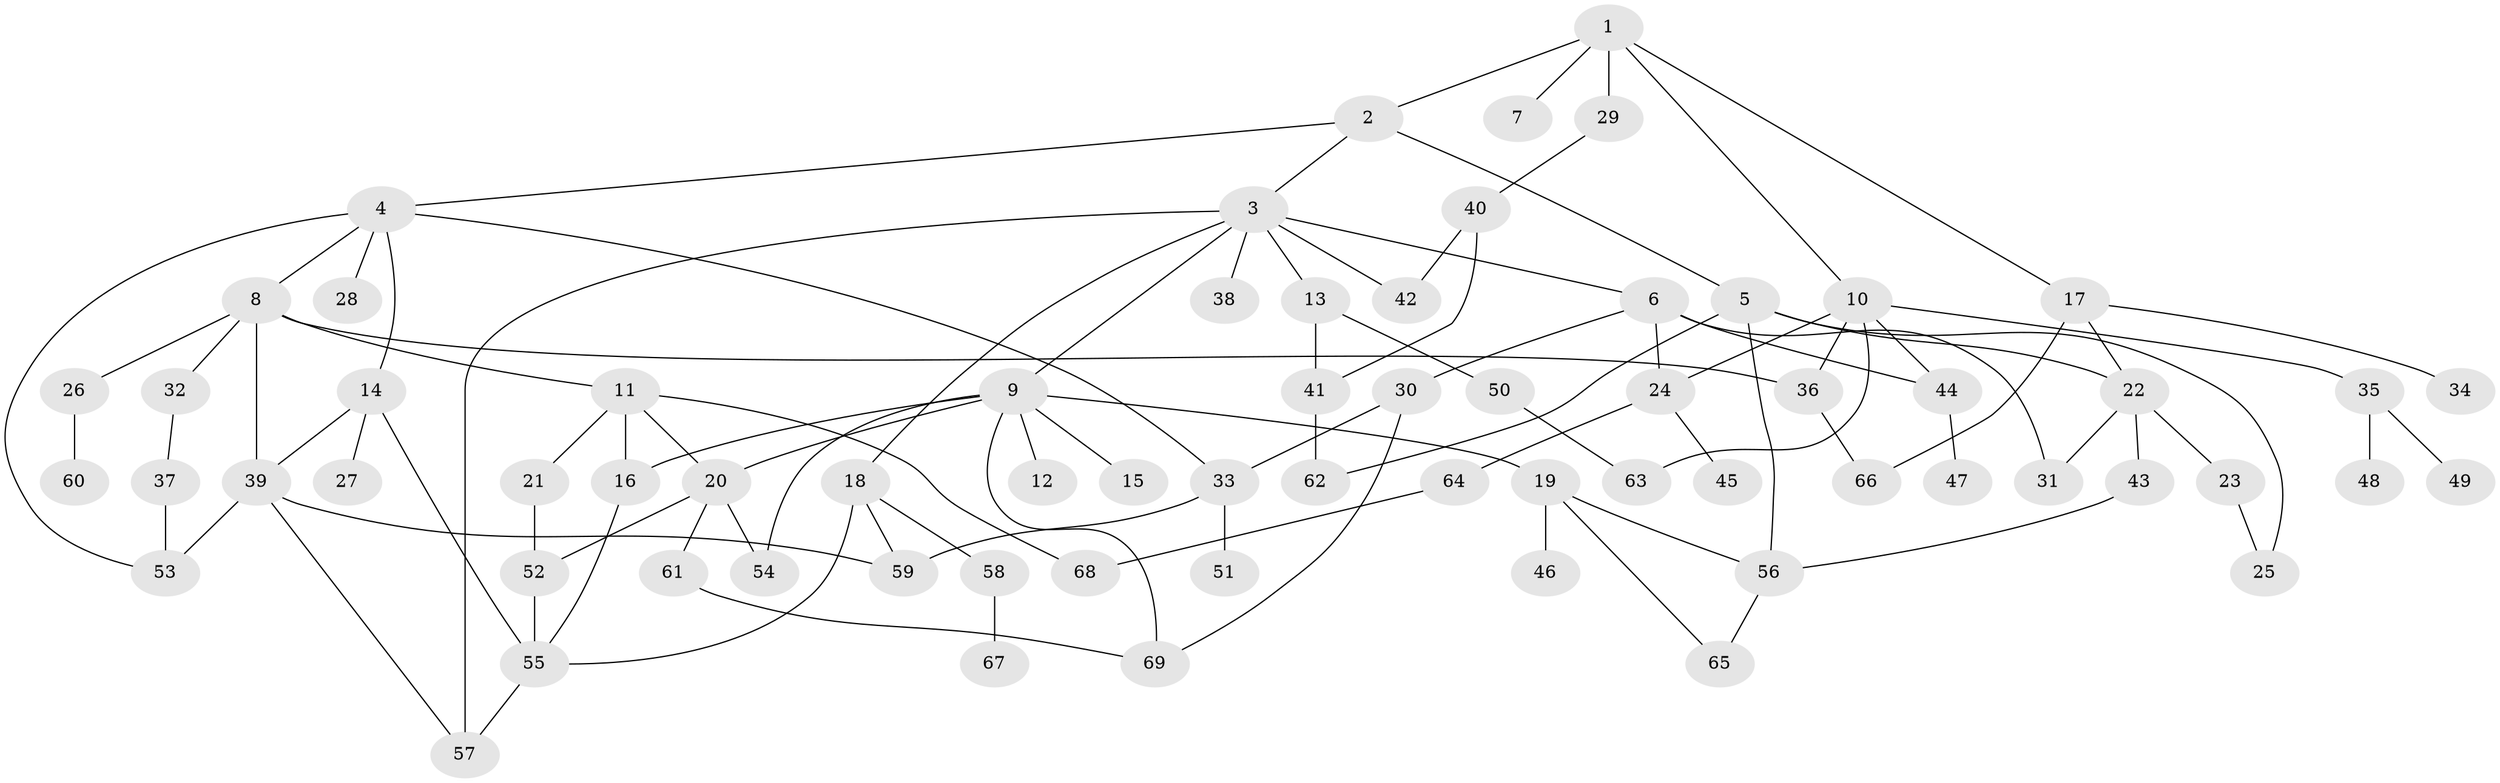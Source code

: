 // Generated by graph-tools (version 1.1) at 2025/34/03/09/25 02:34:04]
// undirected, 69 vertices, 100 edges
graph export_dot {
graph [start="1"]
  node [color=gray90,style=filled];
  1;
  2;
  3;
  4;
  5;
  6;
  7;
  8;
  9;
  10;
  11;
  12;
  13;
  14;
  15;
  16;
  17;
  18;
  19;
  20;
  21;
  22;
  23;
  24;
  25;
  26;
  27;
  28;
  29;
  30;
  31;
  32;
  33;
  34;
  35;
  36;
  37;
  38;
  39;
  40;
  41;
  42;
  43;
  44;
  45;
  46;
  47;
  48;
  49;
  50;
  51;
  52;
  53;
  54;
  55;
  56;
  57;
  58;
  59;
  60;
  61;
  62;
  63;
  64;
  65;
  66;
  67;
  68;
  69;
  1 -- 2;
  1 -- 7;
  1 -- 10;
  1 -- 17;
  1 -- 29;
  2 -- 3;
  2 -- 4;
  2 -- 5;
  3 -- 6;
  3 -- 9;
  3 -- 13;
  3 -- 18;
  3 -- 38;
  3 -- 57;
  3 -- 42;
  4 -- 8;
  4 -- 14;
  4 -- 28;
  4 -- 33;
  4 -- 53;
  5 -- 62;
  5 -- 56;
  5 -- 25;
  5 -- 22;
  6 -- 24;
  6 -- 30;
  6 -- 44;
  6 -- 31;
  8 -- 11;
  8 -- 26;
  8 -- 32;
  8 -- 36;
  8 -- 39;
  9 -- 12;
  9 -- 15;
  9 -- 19;
  9 -- 20;
  9 -- 69;
  9 -- 16;
  9 -- 54;
  10 -- 35;
  10 -- 36;
  10 -- 24;
  10 -- 63;
  10 -- 44;
  11 -- 16;
  11 -- 21;
  11 -- 68;
  11 -- 20;
  13 -- 41;
  13 -- 50;
  14 -- 27;
  14 -- 39;
  14 -- 55;
  16 -- 55;
  17 -- 22;
  17 -- 34;
  17 -- 66;
  18 -- 55;
  18 -- 58;
  18 -- 59;
  19 -- 46;
  19 -- 56;
  19 -- 65;
  20 -- 54;
  20 -- 61;
  20 -- 52;
  21 -- 52;
  22 -- 23;
  22 -- 31;
  22 -- 43;
  23 -- 25;
  24 -- 45;
  24 -- 64;
  26 -- 60;
  29 -- 40;
  30 -- 33;
  30 -- 69;
  32 -- 37;
  33 -- 51;
  33 -- 59;
  35 -- 48;
  35 -- 49;
  36 -- 66;
  37 -- 53;
  39 -- 53;
  39 -- 59;
  39 -- 57;
  40 -- 42;
  40 -- 41;
  41 -- 62;
  43 -- 56;
  44 -- 47;
  50 -- 63;
  52 -- 55;
  55 -- 57;
  56 -- 65;
  58 -- 67;
  61 -- 69;
  64 -- 68;
}
